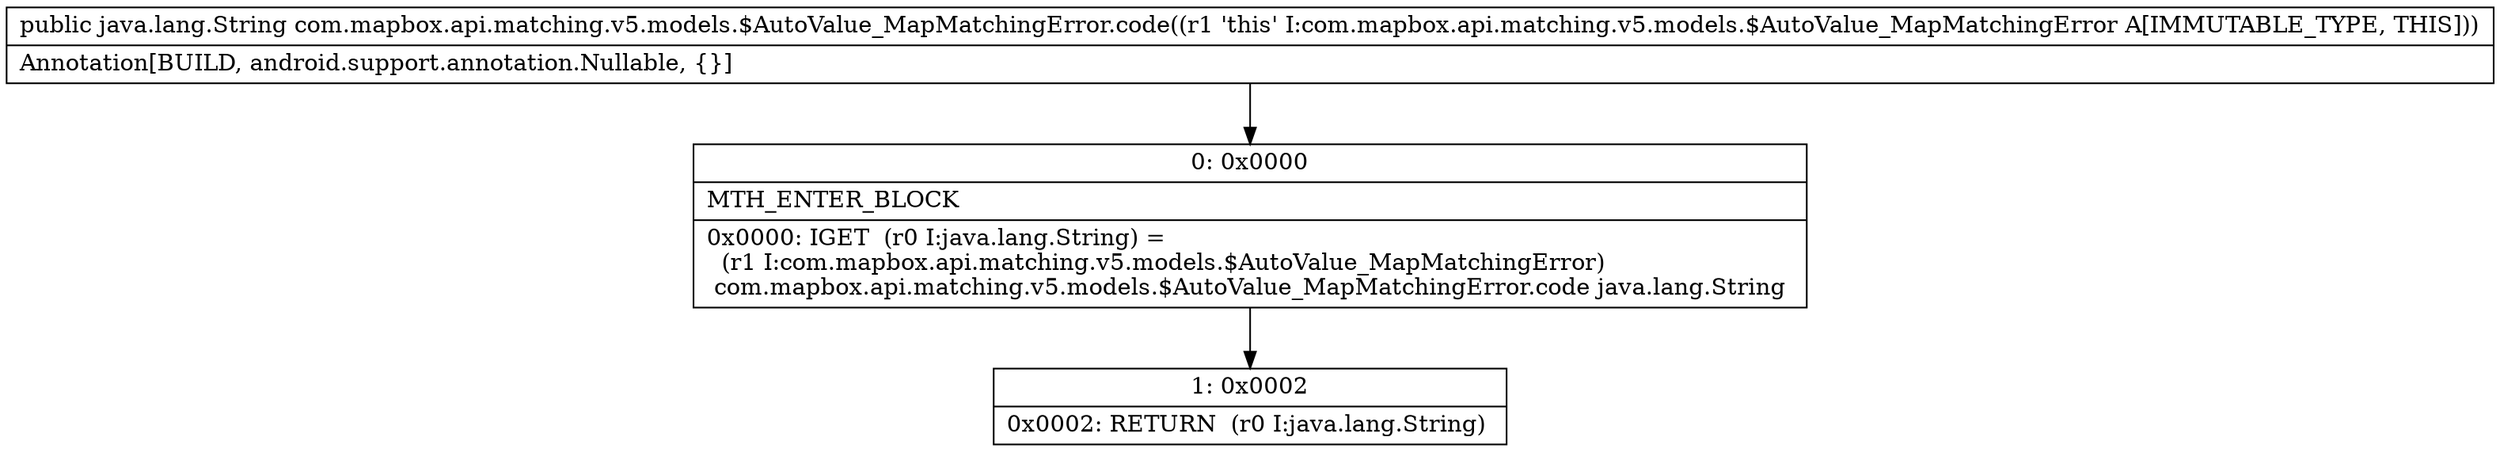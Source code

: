 digraph "CFG forcom.mapbox.api.matching.v5.models.$AutoValue_MapMatchingError.code()Ljava\/lang\/String;" {
Node_0 [shape=record,label="{0\:\ 0x0000|MTH_ENTER_BLOCK\l|0x0000: IGET  (r0 I:java.lang.String) = \l  (r1 I:com.mapbox.api.matching.v5.models.$AutoValue_MapMatchingError)\l com.mapbox.api.matching.v5.models.$AutoValue_MapMatchingError.code java.lang.String \l}"];
Node_1 [shape=record,label="{1\:\ 0x0002|0x0002: RETURN  (r0 I:java.lang.String) \l}"];
MethodNode[shape=record,label="{public java.lang.String com.mapbox.api.matching.v5.models.$AutoValue_MapMatchingError.code((r1 'this' I:com.mapbox.api.matching.v5.models.$AutoValue_MapMatchingError A[IMMUTABLE_TYPE, THIS]))  | Annotation[BUILD, android.support.annotation.Nullable, \{\}]\l}"];
MethodNode -> Node_0;
Node_0 -> Node_1;
}

